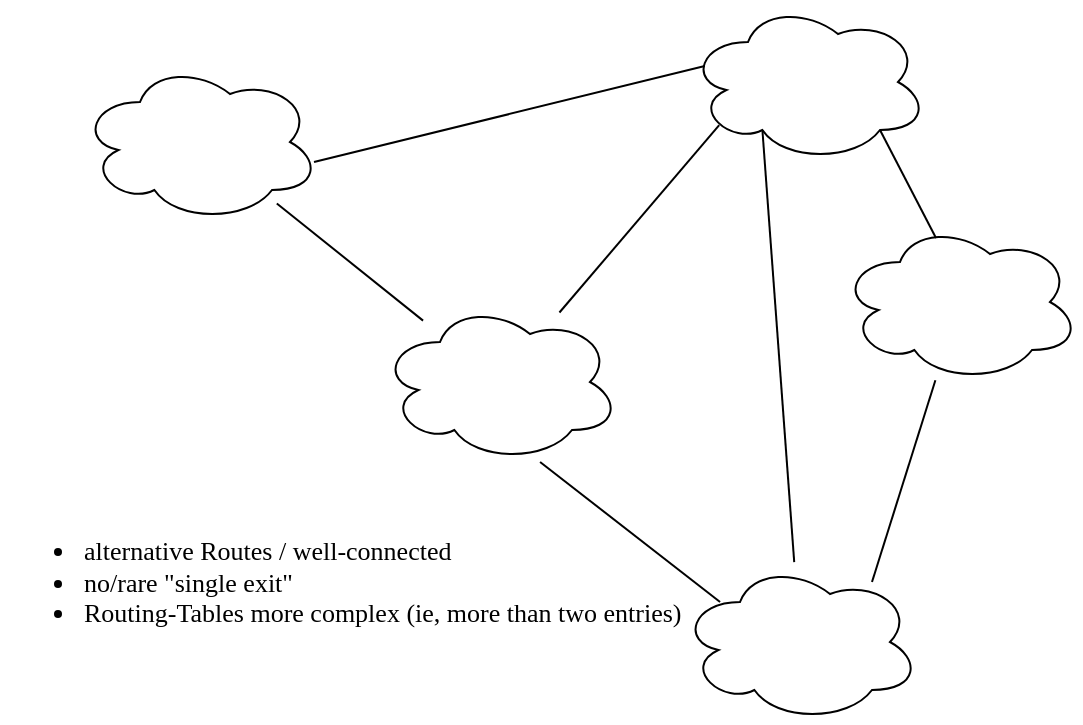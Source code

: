 <mxfile version="13.7.9" type="device"><diagram id="Fh-IKOPcD6GbTq4PhcA4" name="Seite-1"><mxGraphModel dx="886" dy="614" grid="1" gridSize="10" guides="1" tooltips="1" connect="1" arrows="1" fold="1" page="1" pageScale="1" pageWidth="827" pageHeight="1169" math="1" shadow="0"><root><mxCell id="0"/><mxCell id="1" parent="0"/><mxCell id="DgyumsNs27oSS5aDstEu-32" value="" style="ellipse;shape=cloud;whiteSpace=wrap;html=1;strokeWidth=1;fillColor=#ffffff;fontFamily=Verdana;fontSize=18;align=right;" vertex="1" parent="1"><mxGeometry x="200" y="170" width="120" height="80" as="geometry"/></mxCell><mxCell id="DgyumsNs27oSS5aDstEu-33" value="" style="ellipse;shape=cloud;whiteSpace=wrap;html=1;strokeWidth=1;fillColor=#ffffff;fontFamily=Verdana;fontSize=18;align=right;" vertex="1" parent="1"><mxGeometry x="50" y="50" width="120" height="80" as="geometry"/></mxCell><mxCell id="DgyumsNs27oSS5aDstEu-34" value="" style="ellipse;shape=cloud;whiteSpace=wrap;html=1;strokeWidth=1;fillColor=#ffffff;fontFamily=Verdana;fontSize=18;align=right;" vertex="1" parent="1"><mxGeometry x="354" y="20" width="120" height="80" as="geometry"/></mxCell><mxCell id="DgyumsNs27oSS5aDstEu-35" value="" style="ellipse;shape=cloud;whiteSpace=wrap;html=1;strokeWidth=1;fillColor=#ffffff;fontFamily=Verdana;fontSize=18;align=right;" vertex="1" parent="1"><mxGeometry x="350" y="300" width="120" height="80" as="geometry"/></mxCell><mxCell id="DgyumsNs27oSS5aDstEu-36" value="" style="ellipse;shape=cloud;whiteSpace=wrap;html=1;strokeWidth=1;fillColor=#ffffff;fontFamily=Verdana;fontSize=18;align=right;" vertex="1" parent="1"><mxGeometry x="430" y="130" width="120" height="80" as="geometry"/></mxCell><mxCell id="DgyumsNs27oSS5aDstEu-37" value="" style="endArrow=none;html=1;strokeWidth=1;fontFamily=Verdana;fontSize=18;exitX=0.8;exitY=0.125;exitDx=0;exitDy=0;exitPerimeter=0;" edge="1" parent="1" source="DgyumsNs27oSS5aDstEu-35" target="DgyumsNs27oSS5aDstEu-36"><mxGeometry width="50" height="50" relative="1" as="geometry"><mxPoint x="390" y="320" as="sourcePoint"/><mxPoint x="440" y="270" as="targetPoint"/></mxGeometry></mxCell><mxCell id="DgyumsNs27oSS5aDstEu-39" value="" style="endArrow=none;html=1;strokeWidth=1;fontFamily=Verdana;fontSize=18;exitX=0.167;exitY=0.25;exitDx=0;exitDy=0;exitPerimeter=0;entryX=0.667;entryY=1;entryDx=0;entryDy=0;entryPerimeter=0;" edge="1" parent="1" source="DgyumsNs27oSS5aDstEu-35" target="DgyumsNs27oSS5aDstEu-32"><mxGeometry width="50" height="50" relative="1" as="geometry"><mxPoint x="456" y="320" as="sourcePoint"/><mxPoint x="487.696" y="219.15" as="targetPoint"/></mxGeometry></mxCell><mxCell id="DgyumsNs27oSS5aDstEu-40" value="" style="endArrow=none;html=1;strokeWidth=1;fontFamily=Verdana;fontSize=18;" edge="1" parent="1" source="DgyumsNs27oSS5aDstEu-32" target="DgyumsNs27oSS5aDstEu-33"><mxGeometry width="50" height="50" relative="1" as="geometry"><mxPoint x="380.04" y="330" as="sourcePoint"/><mxPoint x="290.04" y="260" as="targetPoint"/></mxGeometry></mxCell><mxCell id="DgyumsNs27oSS5aDstEu-41" value="" style="endArrow=none;html=1;strokeWidth=1;fontFamily=Verdana;fontSize=18;entryX=0.13;entryY=0.77;entryDx=0;entryDy=0;entryPerimeter=0;" edge="1" parent="1" source="DgyumsNs27oSS5aDstEu-32" target="DgyumsNs27oSS5aDstEu-34"><mxGeometry width="50" height="50" relative="1" as="geometry"><mxPoint x="231.64" y="189.243" as="sourcePoint"/><mxPoint x="158.411" y="130.729" as="targetPoint"/></mxGeometry></mxCell><mxCell id="DgyumsNs27oSS5aDstEu-42" value="" style="endArrow=none;html=1;strokeWidth=1;fontFamily=Verdana;fontSize=18;entryX=0.31;entryY=0.8;entryDx=0;entryDy=0;entryPerimeter=0;" edge="1" parent="1" source="DgyumsNs27oSS5aDstEu-35" target="DgyumsNs27oSS5aDstEu-34"><mxGeometry width="50" height="50" relative="1" as="geometry"><mxPoint x="297.512" y="184.453" as="sourcePoint"/><mxPoint x="383.2" y="74" as="targetPoint"/></mxGeometry></mxCell><mxCell id="DgyumsNs27oSS5aDstEu-43" value="" style="endArrow=none;html=1;strokeWidth=1;fontFamily=Verdana;fontSize=18;entryX=0.4;entryY=0.1;entryDx=0;entryDy=0;entryPerimeter=0;exitX=0.8;exitY=0.8;exitDx=0;exitDy=0;exitPerimeter=0;" edge="1" parent="1" source="DgyumsNs27oSS5aDstEu-34" target="DgyumsNs27oSS5aDstEu-36"><mxGeometry width="50" height="50" relative="1" as="geometry"><mxPoint x="417.191" y="310.044" as="sourcePoint"/><mxPoint x="401.2" y="94" as="targetPoint"/></mxGeometry></mxCell><mxCell id="DgyumsNs27oSS5aDstEu-44" value="" style="endArrow=none;html=1;strokeWidth=1;fontFamily=Verdana;fontSize=18;exitX=0.975;exitY=0.625;exitDx=0;exitDy=0;exitPerimeter=0;entryX=0.07;entryY=0.4;entryDx=0;entryDy=0;entryPerimeter=0;" edge="1" parent="1" source="DgyumsNs27oSS5aDstEu-33" target="DgyumsNs27oSS5aDstEu-34"><mxGeometry width="50" height="50" relative="1" as="geometry"><mxPoint x="390" y="320" as="sourcePoint"/><mxPoint x="440" y="270" as="targetPoint"/></mxGeometry></mxCell><mxCell id="DgyumsNs27oSS5aDstEu-46" value="&lt;ul style=&quot;font-size: 13px&quot;&gt;&lt;li&gt;alternative Routes / well-connected&lt;/li&gt;&lt;li&gt;no/rare &quot;single exit&quot;&lt;/li&gt;&lt;li&gt;Routing-Tables more complex (ie, more than two entries)&lt;/li&gt;&lt;/ul&gt;" style="text;html=1;strokeColor=none;fillColor=none;align=left;verticalAlign=middle;whiteSpace=wrap;rounded=0;fontFamily=Verdana;fontSize=11;" vertex="1" parent="1"><mxGeometry x="10" y="300" width="360" height="20" as="geometry"/></mxCell></root></mxGraphModel></diagram></mxfile>